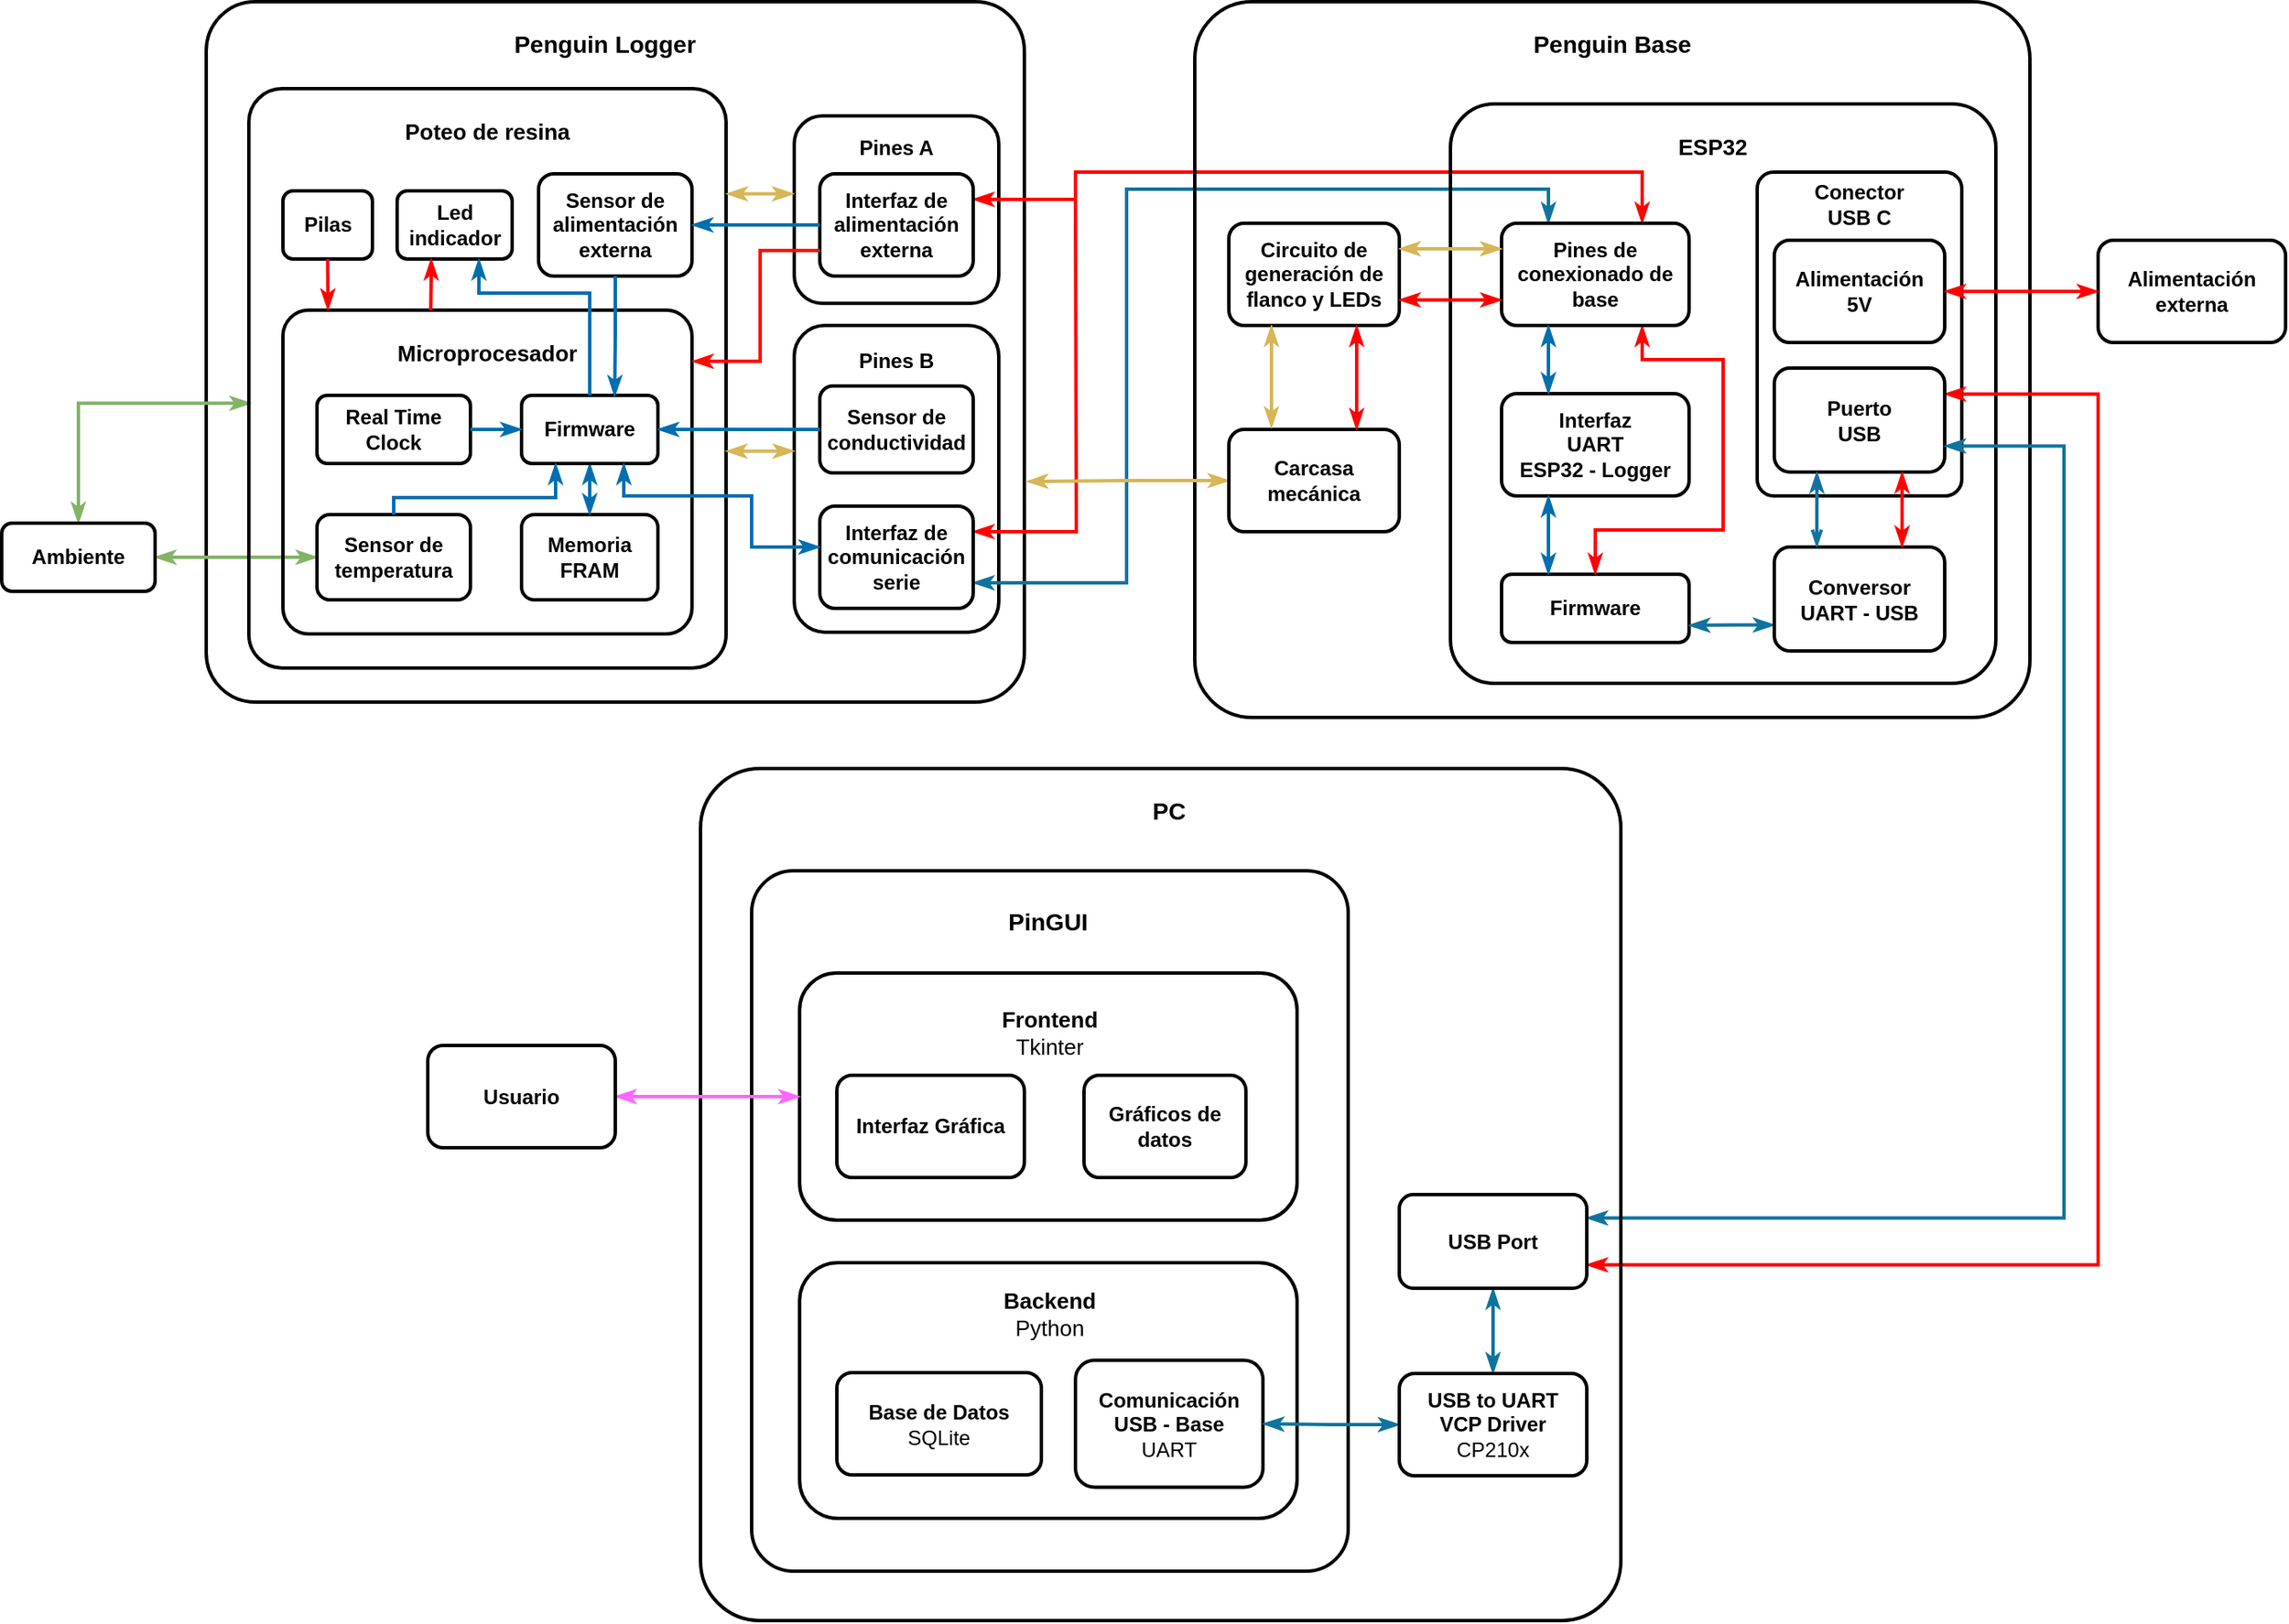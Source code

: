 <mxfile version="22.0.2" type="device">
  <diagram name="Page-1" id="HSDrtA4u5hBo2z6ZAdqC">
    <mxGraphModel dx="1500" dy="774" grid="1" gridSize="10" guides="1" tooltips="1" connect="1" arrows="1" fold="1" page="1" pageScale="1" pageWidth="827" pageHeight="1169" math="0" shadow="0">
      <root>
        <mxCell id="0" />
        <mxCell id="1" parent="0" />
        <mxCell id="wjzpxgiNpIkZOhdxWT5r-30" value="" style="rounded=1;whiteSpace=wrap;html=1;arcSize=7;strokeWidth=2;fillColor=none;" parent="1" vertex="1">
          <mxGeometry x="180" y="330" width="480" height="411" as="geometry" />
        </mxCell>
        <mxCell id="wjzpxgiNpIkZOhdxWT5r-123" value="" style="rounded=1;whiteSpace=wrap;html=1;fillColor=none;strokeWidth=2;" parent="1" vertex="1">
          <mxGeometry x="525" y="520" width="120" height="180" as="geometry" />
        </mxCell>
        <mxCell id="wjzpxgiNpIkZOhdxWT5r-121" value="" style="rounded=1;whiteSpace=wrap;html=1;fillColor=none;strokeWidth=2;" parent="1" vertex="1">
          <mxGeometry x="525" y="397" width="120" height="110" as="geometry" />
        </mxCell>
        <mxCell id="wjzpxgiNpIkZOhdxWT5r-120" style="edgeStyle=orthogonalEdgeStyle;rounded=0;orthogonalLoop=1;jettySize=auto;html=1;exitX=1;exitY=0.5;exitDx=0;exitDy=0;entryX=0;entryY=0.5;entryDx=0;entryDy=0;startArrow=classicThin;startFill=1;endArrow=classicThin;endFill=1;fillColor=#d5e8d4;gradientColor=#97d077;strokeColor=#82b366;strokeWidth=2;" parent="1" source="wjzpxgiNpIkZOhdxWT5r-119" target="wjzpxgiNpIkZOhdxWT5r-3" edge="1">
          <mxGeometry relative="1" as="geometry" />
        </mxCell>
        <mxCell id="wjzpxgiNpIkZOhdxWT5r-128" style="edgeStyle=orthogonalEdgeStyle;rounded=0;orthogonalLoop=1;jettySize=auto;html=1;exitX=0.5;exitY=0;exitDx=0;exitDy=0;entryX=0.004;entryY=0.543;entryDx=0;entryDy=0;entryPerimeter=0;fillColor=#d5e8d4;gradientColor=#97d077;strokeColor=#82b366;startArrow=classicThin;startFill=1;endArrow=classicThin;endFill=1;strokeWidth=2;" parent="1" source="wjzpxgiNpIkZOhdxWT5r-119" target="wjzpxgiNpIkZOhdxWT5r-19" edge="1">
          <mxGeometry relative="1" as="geometry" />
        </mxCell>
        <mxCell id="wjzpxgiNpIkZOhdxWT5r-119" value="&lt;b&gt;Ambiente&lt;/b&gt;" style="rounded=1;whiteSpace=wrap;html=1;strokeWidth=2;fillColor=none;" parent="1" vertex="1">
          <mxGeometry x="60" y="636" width="90" height="40" as="geometry" />
        </mxCell>
        <mxCell id="wjzpxgiNpIkZOhdxWT5r-31" value="Penguin Logger" style="text;html=1;strokeColor=none;fillColor=none;align=center;verticalAlign=middle;whiteSpace=wrap;rounded=0;fontSize=14;fontStyle=1" parent="1" vertex="1">
          <mxGeometry x="355" y="340" width="117.5" height="30" as="geometry" />
        </mxCell>
        <mxCell id="wjzpxgiNpIkZOhdxWT5r-7" value="Sensor de conductividad" style="rounded=1;whiteSpace=wrap;html=1;strokeWidth=2;fillColor=none;fontStyle=1" parent="1" vertex="1">
          <mxGeometry x="540" y="555.5" width="90" height="51" as="geometry" />
        </mxCell>
        <mxCell id="jRFfbKt7LwgTbRpsBP53-32" style="edgeStyle=orthogonalEdgeStyle;rounded=0;orthogonalLoop=1;jettySize=auto;html=1;exitX=1;exitY=0.25;exitDx=0;exitDy=0;entryX=0.75;entryY=0;entryDx=0;entryDy=0;startArrow=classicThin;startFill=1;endArrow=classicThin;endFill=1;strokeWidth=2;strokeColor=#ff0000;" edge="1" parent="1" source="wjzpxgiNpIkZOhdxWT5r-26" target="jRFfbKt7LwgTbRpsBP53-15">
          <mxGeometry relative="1" as="geometry">
            <Array as="points">
              <mxPoint x="690" y="446" />
              <mxPoint x="690" y="430" />
              <mxPoint x="1023" y="430" />
            </Array>
          </mxGeometry>
        </mxCell>
        <mxCell id="wjzpxgiNpIkZOhdxWT5r-26" value="Interfaz de alimentación externa" style="rounded=1;whiteSpace=wrap;html=1;strokeWidth=2;fillColor=none;fontStyle=1" parent="1" vertex="1">
          <mxGeometry x="540" y="431" width="90" height="60" as="geometry" />
        </mxCell>
        <mxCell id="wjzpxgiNpIkZOhdxWT5r-42" value="" style="group;strokeWidth=2;" parent="1" vertex="1" connectable="0">
          <mxGeometry x="205" y="381" width="280" height="340" as="geometry" />
        </mxCell>
        <mxCell id="wjzpxgiNpIkZOhdxWT5r-19" value="" style="rounded=1;whiteSpace=wrap;html=1;arcSize=7;fillColor=none;strokeWidth=2;" parent="wjzpxgiNpIkZOhdxWT5r-42" vertex="1">
          <mxGeometry width="280" height="340" as="geometry" />
        </mxCell>
        <mxCell id="wjzpxgiNpIkZOhdxWT5r-12" value="Pilas" style="rounded=1;whiteSpace=wrap;html=1;strokeWidth=2;fillColor=none;fontStyle=1" parent="wjzpxgiNpIkZOhdxWT5r-42" vertex="1">
          <mxGeometry x="20" y="60" width="52.5" height="40" as="geometry" />
        </mxCell>
        <mxCell id="wjzpxgiNpIkZOhdxWT5r-13" value="Sensor de alimentación externa" style="rounded=1;whiteSpace=wrap;html=1;strokeWidth=2;fillColor=none;fontStyle=1" parent="wjzpxgiNpIkZOhdxWT5r-42" vertex="1">
          <mxGeometry x="170" y="50" width="90" height="60" as="geometry" />
        </mxCell>
        <mxCell id="wjzpxgiNpIkZOhdxWT5r-32" value="" style="group" parent="wjzpxgiNpIkZOhdxWT5r-42" vertex="1" connectable="0">
          <mxGeometry x="20" y="130" width="240" height="190" as="geometry" />
        </mxCell>
        <mxCell id="wjzpxgiNpIkZOhdxWT5r-1" value="" style="rounded=1;whiteSpace=wrap;html=1;arcSize=8;fillColor=none;strokeWidth=2;" parent="wjzpxgiNpIkZOhdxWT5r-32" vertex="1">
          <mxGeometry width="240" height="190" as="geometry" />
        </mxCell>
        <mxCell id="wjzpxgiNpIkZOhdxWT5r-2" value="Memoria&lt;br&gt;FRAM" style="rounded=1;whiteSpace=wrap;html=1;fillColor=none;strokeWidth=2;fontStyle=1" parent="wjzpxgiNpIkZOhdxWT5r-32" vertex="1">
          <mxGeometry x="140" y="120" width="80" height="50" as="geometry" />
        </mxCell>
        <mxCell id="wjzpxgiNpIkZOhdxWT5r-3" value="Sensor de temperatura" style="rounded=1;whiteSpace=wrap;html=1;fillColor=none;strokeWidth=2;fontStyle=1" parent="wjzpxgiNpIkZOhdxWT5r-32" vertex="1">
          <mxGeometry x="20" y="120" width="90" height="50" as="geometry" />
        </mxCell>
        <mxCell id="wjzpxgiNpIkZOhdxWT5r-4" value="Real Time&lt;br&gt;Clock" style="rounded=1;whiteSpace=wrap;html=1;fillColor=none;strokeWidth=2;fontStyle=1" parent="wjzpxgiNpIkZOhdxWT5r-32" vertex="1">
          <mxGeometry x="20" y="50" width="90" height="40" as="geometry" />
        </mxCell>
        <mxCell id="wjzpxgiNpIkZOhdxWT5r-5" value="Microprocesador" style="text;html=1;strokeColor=none;fillColor=none;align=center;verticalAlign=middle;whiteSpace=wrap;rounded=0;fontSize=13;fontStyle=1" parent="wjzpxgiNpIkZOhdxWT5r-32" vertex="1">
          <mxGeometry x="60" y="10" width="120" height="30" as="geometry" />
        </mxCell>
        <mxCell id="wjzpxgiNpIkZOhdxWT5r-8" style="edgeStyle=orthogonalEdgeStyle;rounded=0;orthogonalLoop=1;jettySize=auto;html=1;exitX=0.5;exitY=1;exitDx=0;exitDy=0;entryX=0.5;entryY=0;entryDx=0;entryDy=0;startArrow=classicThin;startFill=1;endArrow=classicThin;endFill=1;fillColor=#1ba1e2;strokeColor=#006EAF;strokeWidth=2;" parent="wjzpxgiNpIkZOhdxWT5r-32" source="wjzpxgiNpIkZOhdxWT5r-6" target="wjzpxgiNpIkZOhdxWT5r-2" edge="1">
          <mxGeometry relative="1" as="geometry">
            <Array as="points">
              <mxPoint x="180" y="110" />
              <mxPoint x="180" y="110" />
            </Array>
          </mxGeometry>
        </mxCell>
        <mxCell id="wjzpxgiNpIkZOhdxWT5r-6" value="Firmware" style="rounded=1;whiteSpace=wrap;html=1;fillColor=none;strokeWidth=2;fontStyle=1" parent="wjzpxgiNpIkZOhdxWT5r-32" vertex="1">
          <mxGeometry x="140" y="50" width="80" height="40" as="geometry" />
        </mxCell>
        <mxCell id="wjzpxgiNpIkZOhdxWT5r-9" style="edgeStyle=orthogonalEdgeStyle;rounded=0;orthogonalLoop=1;jettySize=auto;html=1;exitX=0.5;exitY=0;exitDx=0;exitDy=0;entryX=0.25;entryY=1;entryDx=0;entryDy=0;fillColor=#1ba1e2;strokeColor=#006EAF;endArrow=classicThin;endFill=1;strokeWidth=2;" parent="wjzpxgiNpIkZOhdxWT5r-32" source="wjzpxgiNpIkZOhdxWT5r-3" target="wjzpxgiNpIkZOhdxWT5r-6" edge="1">
          <mxGeometry relative="1" as="geometry">
            <Array as="points">
              <mxPoint x="65" y="110" />
              <mxPoint x="160" y="110" />
            </Array>
          </mxGeometry>
        </mxCell>
        <mxCell id="wjzpxgiNpIkZOhdxWT5r-10" style="edgeStyle=orthogonalEdgeStyle;rounded=0;orthogonalLoop=1;jettySize=auto;html=1;exitX=1;exitY=0.5;exitDx=0;exitDy=0;entryX=0;entryY=0.5;entryDx=0;entryDy=0;fillColor=#1ba1e2;strokeColor=#006EAF;endArrow=classicThin;endFill=1;strokeWidth=2;" parent="wjzpxgiNpIkZOhdxWT5r-32" source="wjzpxgiNpIkZOhdxWT5r-4" target="wjzpxgiNpIkZOhdxWT5r-6" edge="1">
          <mxGeometry relative="1" as="geometry" />
        </mxCell>
        <mxCell id="wjzpxgiNpIkZOhdxWT5r-17" style="edgeStyle=orthogonalEdgeStyle;rounded=0;orthogonalLoop=1;jettySize=auto;html=1;exitX=0.5;exitY=1;exitDx=0;exitDy=0;strokeColor=#ff0000;entryX=0.11;entryY=-0.001;entryDx=0;entryDy=0;entryPerimeter=0;endArrow=classicThin;endFill=1;strokeWidth=2;" parent="wjzpxgiNpIkZOhdxWT5r-42" source="wjzpxgiNpIkZOhdxWT5r-12" target="wjzpxgiNpIkZOhdxWT5r-1" edge="1">
          <mxGeometry relative="1" as="geometry">
            <mxPoint x="59" y="130" as="targetPoint" />
            <Array as="points" />
          </mxGeometry>
        </mxCell>
        <mxCell id="wjzpxgiNpIkZOhdxWT5r-15" style="edgeStyle=orthogonalEdgeStyle;rounded=0;orthogonalLoop=1;jettySize=auto;html=1;exitX=0.5;exitY=1;exitDx=0;exitDy=0;entryX=0.683;entryY=0.015;entryDx=0;entryDy=0;strokeColor=#006EAF;fillColor=#1ba1e2;entryPerimeter=0;endArrow=classicThin;endFill=1;strokeWidth=2;" parent="wjzpxgiNpIkZOhdxWT5r-42" source="wjzpxgiNpIkZOhdxWT5r-13" target="wjzpxgiNpIkZOhdxWT5r-6" edge="1">
          <mxGeometry relative="1" as="geometry" />
        </mxCell>
        <mxCell id="wjzpxgiNpIkZOhdxWT5r-21" value="Poteo de resina" style="text;html=1;strokeColor=none;fillColor=none;align=center;verticalAlign=middle;whiteSpace=wrap;rounded=0;fontSize=13;fontStyle=1" parent="wjzpxgiNpIkZOhdxWT5r-42" vertex="1">
          <mxGeometry x="86.25" y="10" width="107.5" height="30" as="geometry" />
        </mxCell>
        <mxCell id="wjzpxgiNpIkZOhdxWT5r-36" value="Led indicador" style="rounded=1;whiteSpace=wrap;html=1;strokeWidth=2;fillColor=none;fontStyle=1" parent="wjzpxgiNpIkZOhdxWT5r-42" vertex="1">
          <mxGeometry x="87" y="60" width="67.5" height="40" as="geometry" />
        </mxCell>
        <mxCell id="wjzpxgiNpIkZOhdxWT5r-39" style="edgeStyle=orthogonalEdgeStyle;rounded=0;orthogonalLoop=1;jettySize=auto;html=1;startArrow=classicThin;startFill=1;endArrow=none;endFill=0;fillColor=#1ba1e2;strokeColor=#ff0000;strokeWidth=2;" parent="wjzpxgiNpIkZOhdxWT5r-42" edge="1">
          <mxGeometry relative="1" as="geometry">
            <mxPoint x="106.714" y="130" as="targetPoint" />
            <mxPoint x="107" y="100" as="sourcePoint" />
            <Array as="points">
              <mxPoint x="107" y="110" />
            </Array>
          </mxGeometry>
        </mxCell>
        <mxCell id="wjzpxgiNpIkZOhdxWT5r-38" style="edgeStyle=orthogonalEdgeStyle;rounded=0;orthogonalLoop=1;jettySize=auto;html=1;exitX=0.5;exitY=0;exitDx=0;exitDy=0;fillColor=#1ba1e2;strokeColor=#006EAF;endArrow=classicThin;endFill=1;strokeWidth=2;" parent="wjzpxgiNpIkZOhdxWT5r-42" source="wjzpxgiNpIkZOhdxWT5r-6" edge="1">
          <mxGeometry relative="1" as="geometry">
            <mxPoint x="135" y="100" as="targetPoint" />
            <Array as="points">
              <mxPoint x="200" y="120" />
              <mxPoint x="135" y="120" />
            </Array>
          </mxGeometry>
        </mxCell>
        <mxCell id="wjzpxgiNpIkZOhdxWT5r-27" style="edgeStyle=orthogonalEdgeStyle;rounded=0;orthogonalLoop=1;jettySize=auto;html=1;exitX=0;exitY=0.75;exitDx=0;exitDy=0;fillColor=#f8cecc;gradientColor=#ea6b66;strokeColor=#ff0800;entryX=1.001;entryY=0.158;entryDx=0;entryDy=0;entryPerimeter=0;endArrow=classicThin;endFill=1;strokeWidth=2;" parent="1" source="wjzpxgiNpIkZOhdxWT5r-26" target="wjzpxgiNpIkZOhdxWT5r-1" edge="1">
          <mxGeometry relative="1" as="geometry">
            <mxPoint x="485" y="481" as="targetPoint" />
            <Array as="points">
              <mxPoint x="505" y="476" />
              <mxPoint x="505" y="541" />
            </Array>
          </mxGeometry>
        </mxCell>
        <mxCell id="wjzpxgiNpIkZOhdxWT5r-11" style="edgeStyle=orthogonalEdgeStyle;rounded=0;orthogonalLoop=1;jettySize=auto;html=1;exitX=0;exitY=0.5;exitDx=0;exitDy=0;entryX=1;entryY=0.5;entryDx=0;entryDy=0;strokeColor=#006EAF;fillColor=#1ba1e2;endArrow=classicThin;endFill=1;strokeWidth=2;" parent="1" source="wjzpxgiNpIkZOhdxWT5r-7" target="wjzpxgiNpIkZOhdxWT5r-6" edge="1">
          <mxGeometry relative="1" as="geometry" />
        </mxCell>
        <mxCell id="wjzpxgiNpIkZOhdxWT5r-46" style="edgeStyle=orthogonalEdgeStyle;rounded=0;orthogonalLoop=1;jettySize=auto;html=1;exitX=0;exitY=0.5;exitDx=0;exitDy=0;entryX=1;entryY=0.5;entryDx=0;entryDy=0;strokeWidth=2;endArrow=classicThin;endFill=1;fillColor=#1ba1e2;strokeColor=#006EAF;" parent="1" source="wjzpxgiNpIkZOhdxWT5r-26" target="wjzpxgiNpIkZOhdxWT5r-13" edge="1">
          <mxGeometry relative="1" as="geometry" />
        </mxCell>
        <mxCell id="wjzpxgiNpIkZOhdxWT5r-29" style="edgeStyle=orthogonalEdgeStyle;rounded=0;orthogonalLoop=1;jettySize=auto;html=1;exitX=-0.004;exitY=0.416;exitDx=0;exitDy=0;fillColor=#fff2cc;strokeColor=#d6b656;endArrow=classicThin;endFill=1;startArrow=classicThin;startFill=1;gradientColor=#ffd966;entryX=1.001;entryY=0.191;entryDx=0;entryDy=0;entryPerimeter=0;strokeWidth=2;exitPerimeter=0;" parent="1" source="wjzpxgiNpIkZOhdxWT5r-121" edge="1">
          <mxGeometry relative="1" as="geometry">
            <mxPoint x="485.28" y="442.94" as="targetPoint" />
            <Array as="points" />
          </mxGeometry>
        </mxCell>
        <mxCell id="jRFfbKt7LwgTbRpsBP53-33" style="edgeStyle=orthogonalEdgeStyle;rounded=0;orthogonalLoop=1;jettySize=auto;html=1;exitX=1;exitY=0.75;exitDx=0;exitDy=0;entryX=0.25;entryY=0;entryDx=0;entryDy=0;endArrow=classicThin;endFill=1;startArrow=classicThin;startFill=1;fillColor=#b1ddf0;strokeColor=#10739e;strokeWidth=2;" edge="1" parent="1" source="wjzpxgiNpIkZOhdxWT5r-110" target="jRFfbKt7LwgTbRpsBP53-15">
          <mxGeometry relative="1" as="geometry">
            <Array as="points">
              <mxPoint x="720" y="671" />
              <mxPoint x="720" y="440" />
              <mxPoint x="967" y="440" />
            </Array>
          </mxGeometry>
        </mxCell>
        <mxCell id="jRFfbKt7LwgTbRpsBP53-34" style="edgeStyle=orthogonalEdgeStyle;rounded=0;orthogonalLoop=1;jettySize=auto;html=1;exitX=1;exitY=0.25;exitDx=0;exitDy=0;startArrow=classicThin;startFill=1;endArrow=none;endFill=0;strokeWidth=2;strokeColor=#ff0000;" edge="1" parent="1" source="wjzpxgiNpIkZOhdxWT5r-110">
          <mxGeometry relative="1" as="geometry">
            <mxPoint x="690.0" y="440" as="targetPoint" />
          </mxGeometry>
        </mxCell>
        <mxCell id="wjzpxgiNpIkZOhdxWT5r-110" value="Interfaz de comunicación serie" style="rounded=1;whiteSpace=wrap;html=1;strokeWidth=2;fillColor=none;fontStyle=1" parent="1" vertex="1">
          <mxGeometry x="540" y="626" width="90" height="60" as="geometry" />
        </mxCell>
        <mxCell id="wjzpxgiNpIkZOhdxWT5r-111" style="edgeStyle=orthogonalEdgeStyle;rounded=0;orthogonalLoop=1;jettySize=auto;html=1;entryX=0.75;entryY=1;entryDx=0;entryDy=0;endArrow=classicThin;endFill=1;startArrow=classicThin;startFill=1;fillColor=#1ba1e2;strokeColor=#006EAF;strokeWidth=2;" parent="1" target="wjzpxgiNpIkZOhdxWT5r-6" edge="1">
          <mxGeometry relative="1" as="geometry">
            <mxPoint x="540" y="650" as="sourcePoint" />
            <Array as="points">
              <mxPoint x="500" y="650" />
              <mxPoint x="500" y="620" />
              <mxPoint x="425" y="620" />
            </Array>
          </mxGeometry>
        </mxCell>
        <mxCell id="wjzpxgiNpIkZOhdxWT5r-122" value="&lt;b&gt;Pines A&lt;/b&gt;" style="text;html=1;strokeColor=none;fillColor=none;align=center;verticalAlign=middle;whiteSpace=wrap;rounded=0;" parent="1" vertex="1">
          <mxGeometry x="555" y="401" width="60" height="30" as="geometry" />
        </mxCell>
        <mxCell id="wjzpxgiNpIkZOhdxWT5r-24" style="edgeStyle=orthogonalEdgeStyle;rounded=0;orthogonalLoop=1;jettySize=auto;html=1;exitX=-0.001;exitY=0.41;exitDx=0;exitDy=0;fillColor=#fff2cc;strokeColor=#d6b656;endArrow=classicThin;endFill=1;startArrow=classicThin;startFill=1;gradientColor=#ffd966;strokeWidth=2;exitPerimeter=0;" parent="1" source="wjzpxgiNpIkZOhdxWT5r-123" edge="1">
          <mxGeometry relative="1" as="geometry">
            <mxPoint x="485" y="594" as="targetPoint" />
          </mxGeometry>
        </mxCell>
        <mxCell id="wjzpxgiNpIkZOhdxWT5r-124" value="&lt;b&gt;Pines B&lt;/b&gt;" style="text;html=1;strokeColor=none;fillColor=none;align=center;verticalAlign=middle;whiteSpace=wrap;rounded=0;" parent="1" vertex="1">
          <mxGeometry x="555" y="525.5" width="60" height="30" as="geometry" />
        </mxCell>
        <mxCell id="jRFfbKt7LwgTbRpsBP53-1" value="" style="rounded=1;whiteSpace=wrap;html=1;arcSize=8;fillColor=none;strokeWidth=2;strokeColor=#000000;" vertex="1" parent="1">
          <mxGeometry x="760" y="330" width="490" height="420" as="geometry" />
        </mxCell>
        <mxCell id="jRFfbKt7LwgTbRpsBP53-2" value="" style="rounded=1;whiteSpace=wrap;html=1;arcSize=8;fillColor=none;strokeWidth=2;" vertex="1" parent="1">
          <mxGeometry x="910" y="390" width="320" height="340" as="geometry" />
        </mxCell>
        <mxCell id="jRFfbKt7LwgTbRpsBP53-3" value="" style="rounded=1;whiteSpace=wrap;html=1;arcSize=8;fillColor=none;strokeWidth=2;" vertex="1" parent="1">
          <mxGeometry x="1090" y="430" width="120" height="190" as="geometry" />
        </mxCell>
        <mxCell id="jRFfbKt7LwgTbRpsBP53-4" style="edgeStyle=orthogonalEdgeStyle;rounded=0;orthogonalLoop=1;jettySize=auto;html=1;entryX=1;entryY=0.75;entryDx=0;entryDy=0;endArrow=classicThin;endFill=1;startArrow=classicThin;startFill=1;strokeWidth=2;fillColor=#fad9d5;strokeColor=#ff0000;exitX=1;exitY=0.25;exitDx=0;exitDy=0;" edge="1" parent="1" target="jRFfbKt7LwgTbRpsBP53-53" source="jRFfbKt7LwgTbRpsBP53-7">
          <mxGeometry relative="1" as="geometry">
            <mxPoint x="1200" y="590" as="sourcePoint" />
            <mxPoint x="1290" y="590" as="targetPoint" />
            <Array as="points">
              <mxPoint x="1290" y="560" />
              <mxPoint x="1290" y="1071" />
            </Array>
          </mxGeometry>
        </mxCell>
        <mxCell id="jRFfbKt7LwgTbRpsBP53-7" value="&lt;b&gt;Puerto&lt;br&gt;USB&lt;br&gt;&lt;/b&gt;" style="rounded=1;whiteSpace=wrap;html=1;fillColor=none;strokeWidth=2;" vertex="1" parent="1">
          <mxGeometry x="1100" y="545" width="100" height="61" as="geometry" />
        </mxCell>
        <mxCell id="jRFfbKt7LwgTbRpsBP53-8" value="&lt;b&gt;Interfaz&lt;br&gt;UART&lt;br&gt;ESP32 - Logger&lt;br&gt;&lt;/b&gt;" style="rounded=1;whiteSpace=wrap;html=1;fillColor=none;strokeWidth=2;" vertex="1" parent="1">
          <mxGeometry x="940" y="560" width="110" height="60" as="geometry" />
        </mxCell>
        <mxCell id="jRFfbKt7LwgTbRpsBP53-9" value="&lt;b&gt;Firmware&lt;/b&gt;" style="rounded=1;whiteSpace=wrap;html=1;fillColor=none;strokeWidth=2;" vertex="1" parent="1">
          <mxGeometry x="940" y="666" width="110" height="40" as="geometry" />
        </mxCell>
        <mxCell id="jRFfbKt7LwgTbRpsBP53-10" value="&lt;b&gt;Alimentación&lt;br&gt;5V&lt;br&gt;&lt;/b&gt;" style="rounded=1;whiteSpace=wrap;html=1;fillColor=none;strokeWidth=2;" vertex="1" parent="1">
          <mxGeometry x="1100" y="470" width="100" height="60" as="geometry" />
        </mxCell>
        <mxCell id="jRFfbKt7LwgTbRpsBP53-11" value="ESP32" style="text;html=1;strokeColor=none;fillColor=none;align=center;verticalAlign=middle;whiteSpace=wrap;rounded=0;fontStyle=1;fontSize=13;" vertex="1" parent="1">
          <mxGeometry x="1034" y="400" width="60" height="30" as="geometry" />
        </mxCell>
        <mxCell id="jRFfbKt7LwgTbRpsBP53-12" value="Alimentación externa" style="rounded=1;whiteSpace=wrap;html=1;fontStyle=1;fillColor=none;strokeWidth=2;" vertex="1" parent="1">
          <mxGeometry x="1290" y="470" width="110" height="60" as="geometry" />
        </mxCell>
        <mxCell id="jRFfbKt7LwgTbRpsBP53-13" value="" style="endArrow=classicThin;startArrow=classicThin;html=1;rounded=0;fillColor=#e51400;strokeColor=#ff0000;exitX=0;exitY=0.5;exitDx=0;exitDy=0;strokeWidth=2;startFill=1;endFill=1;entryX=1;entryY=0.5;entryDx=0;entryDy=0;" edge="1" parent="1" source="jRFfbKt7LwgTbRpsBP53-12" target="jRFfbKt7LwgTbRpsBP53-10">
          <mxGeometry width="50" height="50" relative="1" as="geometry">
            <mxPoint x="1200" y="469.66" as="sourcePoint" />
            <mxPoint x="1200" y="470" as="targetPoint" />
            <Array as="points" />
          </mxGeometry>
        </mxCell>
        <mxCell id="jRFfbKt7LwgTbRpsBP53-14" style="edgeStyle=orthogonalEdgeStyle;rounded=0;orthogonalLoop=1;jettySize=auto;html=1;exitX=0.75;exitY=1;exitDx=0;exitDy=0;entryX=0.5;entryY=0;entryDx=0;entryDy=0;startArrow=classicThin;startFill=1;endArrow=classicThin;endFill=1;strokeWidth=2;strokeColor=#FF0000;" edge="1" parent="1" source="jRFfbKt7LwgTbRpsBP53-15" target="jRFfbKt7LwgTbRpsBP53-9">
          <mxGeometry relative="1" as="geometry">
            <Array as="points">
              <mxPoint x="1023" y="540" />
              <mxPoint x="1070" y="540" />
              <mxPoint x="1070" y="640" />
              <mxPoint x="995" y="640" />
            </Array>
          </mxGeometry>
        </mxCell>
        <mxCell id="jRFfbKt7LwgTbRpsBP53-15" value="&lt;b&gt;Pines de conexionado de base&lt;br&gt;&lt;/b&gt;" style="rounded=1;whiteSpace=wrap;html=1;fillColor=none;strokeWidth=2;" vertex="1" parent="1">
          <mxGeometry x="940" y="460" width="110" height="60" as="geometry" />
        </mxCell>
        <mxCell id="jRFfbKt7LwgTbRpsBP53-16" value="&lt;font style=&quot;font-size: 14px;&quot;&gt;Penguin Base&lt;/font&gt;" style="text;html=1;strokeColor=none;fillColor=none;align=center;verticalAlign=middle;whiteSpace=wrap;rounded=0;fontStyle=1;fontSize=13;" vertex="1" parent="1">
          <mxGeometry x="950" y="340" width="110" height="30" as="geometry" />
        </mxCell>
        <mxCell id="jRFfbKt7LwgTbRpsBP53-17" value="&lt;b&gt;Circuito de generación de flanco y LEDs&lt;br&gt;&lt;/b&gt;" style="rounded=1;whiteSpace=wrap;html=1;fillColor=none;strokeWidth=2;" vertex="1" parent="1">
          <mxGeometry x="780" y="460" width="100" height="60" as="geometry" />
        </mxCell>
        <mxCell id="jRFfbKt7LwgTbRpsBP53-35" style="edgeStyle=orthogonalEdgeStyle;rounded=0;orthogonalLoop=1;jettySize=auto;html=1;exitX=0;exitY=0.5;exitDx=0;exitDy=0;entryX=1.003;entryY=0.685;entryDx=0;entryDy=0;entryPerimeter=0;startArrow=classicThin;startFill=1;endArrow=classicThin;endFill=1;fillColor=#fff2cc;strokeColor=#d6b656;strokeWidth=2;gradientColor=#ffd966;" edge="1" parent="1" source="jRFfbKt7LwgTbRpsBP53-18" target="wjzpxgiNpIkZOhdxWT5r-30">
          <mxGeometry relative="1" as="geometry">
            <mxPoint x="680" y="610" as="targetPoint" />
          </mxGeometry>
        </mxCell>
        <mxCell id="jRFfbKt7LwgTbRpsBP53-18" value="&lt;b&gt;Carcasa mecánica&lt;br&gt;&lt;/b&gt;" style="rounded=1;whiteSpace=wrap;html=1;fillColor=none;strokeWidth=2;" vertex="1" parent="1">
          <mxGeometry x="780" y="581" width="100" height="60" as="geometry" />
        </mxCell>
        <mxCell id="jRFfbKt7LwgTbRpsBP53-19" value="" style="endArrow=classicThin;startArrow=classicThin;html=1;rounded=0;fillColor=#e3c800;strokeColor=#d6b655;entryX=1;entryY=0.25;entryDx=0;entryDy=0;strokeWidth=2;exitX=0;exitY=0.25;exitDx=0;exitDy=0;edgeStyle=orthogonalEdgeStyle;startFill=1;endFill=1;" edge="1" parent="1" source="jRFfbKt7LwgTbRpsBP53-15" target="jRFfbKt7LwgTbRpsBP53-17">
          <mxGeometry width="50" height="50" relative="1" as="geometry">
            <mxPoint x="930" y="475" as="sourcePoint" />
            <mxPoint x="949" y="590" as="targetPoint" />
          </mxGeometry>
        </mxCell>
        <mxCell id="jRFfbKt7LwgTbRpsBP53-20" value="" style="endArrow=classicThin;startArrow=classicThin;html=1;rounded=0;fillColor=#e51400;strokeColor=#ff0000;strokeWidth=2;entryX=0.75;entryY=0;entryDx=0;entryDy=0;startFill=1;endFill=1;" edge="1" parent="1" target="jRFfbKt7LwgTbRpsBP53-18">
          <mxGeometry width="50" height="50" relative="1" as="geometry">
            <mxPoint x="855" y="520" as="sourcePoint" />
            <mxPoint x="1190" y="395" as="targetPoint" />
            <Array as="points" />
          </mxGeometry>
        </mxCell>
        <mxCell id="jRFfbKt7LwgTbRpsBP53-21" value="" style="endArrow=classicThin;startArrow=classicThin;html=1;rounded=0;fillColor=#e3c800;strokeColor=#d6b655;entryX=0.25;entryY=1;entryDx=0;entryDy=0;strokeWidth=2;startFill=1;endFill=1;" edge="1" parent="1" target="jRFfbKt7LwgTbRpsBP53-17">
          <mxGeometry width="50" height="50" relative="1" as="geometry">
            <mxPoint x="805" y="580" as="sourcePoint" />
            <mxPoint x="890" y="525" as="targetPoint" />
            <Array as="points" />
          </mxGeometry>
        </mxCell>
        <mxCell id="jRFfbKt7LwgTbRpsBP53-22" value="" style="endArrow=classicThin;startArrow=classicThin;html=1;rounded=0;entryX=0.25;entryY=0;entryDx=0;entryDy=0;exitX=0.25;exitY=1;exitDx=0;exitDy=0;fillColor=#dae8fc;strokeColor=#006eaf;strokeWidth=2;edgeStyle=orthogonalEdgeStyle;endFill=1;startFill=1;" edge="1" parent="1" source="jRFfbKt7LwgTbRpsBP53-15" target="jRFfbKt7LwgTbRpsBP53-8">
          <mxGeometry width="50" height="50" relative="1" as="geometry">
            <mxPoint x="1120" y="545" as="sourcePoint" />
            <mxPoint x="1019" y="510" as="targetPoint" />
          </mxGeometry>
        </mxCell>
        <mxCell id="jRFfbKt7LwgTbRpsBP53-23" value="" style="endArrow=classicThin;startArrow=classicThin;html=1;rounded=0;fillColor=#e51400;strokeColor=#ff0000;strokeWidth=2;entryX=0;entryY=0.75;entryDx=0;entryDy=0;exitX=1;exitY=0.75;exitDx=0;exitDy=0;startFill=1;endFill=1;" edge="1" parent="1" source="jRFfbKt7LwgTbRpsBP53-17" target="jRFfbKt7LwgTbRpsBP53-15">
          <mxGeometry width="50" height="50" relative="1" as="geometry">
            <mxPoint x="840" y="470" as="sourcePoint" />
            <mxPoint x="930" y="505" as="targetPoint" />
            <Array as="points" />
          </mxGeometry>
        </mxCell>
        <mxCell id="jRFfbKt7LwgTbRpsBP53-24" value="&lt;b&gt;Conector USB C&lt;/b&gt;" style="text;html=1;strokeColor=none;fillColor=none;align=center;verticalAlign=middle;whiteSpace=wrap;rounded=0;" vertex="1" parent="1">
          <mxGeometry x="1120" y="434" width="60" height="30" as="geometry" />
        </mxCell>
        <mxCell id="jRFfbKt7LwgTbRpsBP53-25" value="" style="endArrow=classicThin;startArrow=classicThin;html=1;rounded=0;entryX=0.25;entryY=0;entryDx=0;entryDy=0;exitX=0.25;exitY=1;exitDx=0;exitDy=0;fillColor=#dae8fc;strokeColor=#006eaf;strokeWidth=2;edgeStyle=orthogonalEdgeStyle;startFill=1;endFill=1;" edge="1" parent="1" source="jRFfbKt7LwgTbRpsBP53-8" target="jRFfbKt7LwgTbRpsBP53-9">
          <mxGeometry width="50" height="50" relative="1" as="geometry">
            <mxPoint x="978" y="530" as="sourcePoint" />
            <mxPoint x="978" y="570" as="targetPoint" />
          </mxGeometry>
        </mxCell>
        <mxCell id="jRFfbKt7LwgTbRpsBP53-26" style="edgeStyle=orthogonalEdgeStyle;rounded=0;orthogonalLoop=1;jettySize=auto;html=1;exitX=1;exitY=0.25;exitDx=0;exitDy=0;entryX=1;entryY=0.75;entryDx=0;entryDy=0;startArrow=classicThin;startFill=1;endArrow=classicThin;endFill=1;strokeWidth=2;strokeColor=#10739e;fillColor=#b1ddf0;" edge="1" parent="1" source="jRFfbKt7LwgTbRpsBP53-53" target="jRFfbKt7LwgTbRpsBP53-7">
          <mxGeometry relative="1" as="geometry">
            <mxPoint x="1290" y="560" as="sourcePoint" />
            <Array as="points">
              <mxPoint x="1270" y="1044" />
              <mxPoint x="1270" y="591" />
            </Array>
          </mxGeometry>
        </mxCell>
        <mxCell id="jRFfbKt7LwgTbRpsBP53-28" style="edgeStyle=orthogonalEdgeStyle;rounded=0;orthogonalLoop=1;jettySize=auto;html=1;exitX=0;exitY=0.75;exitDx=0;exitDy=0;entryX=1;entryY=0.75;entryDx=0;entryDy=0;endArrow=classicThin;endFill=1;startArrow=classicThin;startFill=1;strokeWidth=2;fillColor=#b1ddf0;strokeColor=#10739e;" edge="1" parent="1" source="jRFfbKt7LwgTbRpsBP53-29" target="jRFfbKt7LwgTbRpsBP53-9">
          <mxGeometry relative="1" as="geometry" />
        </mxCell>
        <mxCell id="jRFfbKt7LwgTbRpsBP53-29" value="&lt;b&gt;Conversor&lt;br&gt;UART&amp;nbsp;- USB&lt;br&gt;&lt;/b&gt;" style="rounded=1;whiteSpace=wrap;html=1;fillColor=none;strokeWidth=2;" vertex="1" parent="1">
          <mxGeometry x="1100" y="650" width="100" height="61" as="geometry" />
        </mxCell>
        <mxCell id="jRFfbKt7LwgTbRpsBP53-5" style="edgeStyle=orthogonalEdgeStyle;rounded=0;orthogonalLoop=1;jettySize=auto;html=1;exitX=0.25;exitY=1;exitDx=0;exitDy=0;entryX=0.25;entryY=0;entryDx=0;entryDy=0;startArrow=classicThin;startFill=1;endArrow=openThin;endFill=0;fillColor=#b1ddf0;strokeColor=#10739e;strokeWidth=2;" edge="1" parent="1" source="jRFfbKt7LwgTbRpsBP53-7" target="jRFfbKt7LwgTbRpsBP53-29">
          <mxGeometry relative="1" as="geometry" />
        </mxCell>
        <mxCell id="jRFfbKt7LwgTbRpsBP53-6" style="edgeStyle=orthogonalEdgeStyle;rounded=0;orthogonalLoop=1;jettySize=auto;html=1;exitX=0.75;exitY=1;exitDx=0;exitDy=0;entryX=0.75;entryY=0;entryDx=0;entryDy=0;startArrow=classicThin;startFill=1;endArrow=classicThin;endFill=1;strokeWidth=2;strokeColor=#ff0000;" edge="1" parent="1" source="jRFfbKt7LwgTbRpsBP53-7" target="jRFfbKt7LwgTbRpsBP53-29">
          <mxGeometry relative="1" as="geometry" />
        </mxCell>
        <mxCell id="jRFfbKt7LwgTbRpsBP53-36" value="" style="rounded=1;whiteSpace=wrap;html=1;arcSize=7;strokeWidth=2;fillColor=none;" vertex="1" parent="1">
          <mxGeometry x="470" y="780" width="540" height="500" as="geometry" />
        </mxCell>
        <mxCell id="jRFfbKt7LwgTbRpsBP53-37" value="" style="rounded=1;whiteSpace=wrap;html=1;arcSize=7;strokeWidth=2;fillColor=none;" vertex="1" parent="1">
          <mxGeometry x="500" y="840" width="350" height="411" as="geometry" />
        </mxCell>
        <mxCell id="jRFfbKt7LwgTbRpsBP53-38" value="" style="rounded=1;whiteSpace=wrap;html=1;fontStyle=0;fillColor=none;strokeWidth=2;" vertex="1" parent="1">
          <mxGeometry x="528.13" y="1070" width="291.87" height="150" as="geometry" />
        </mxCell>
        <mxCell id="jRFfbKt7LwgTbRpsBP53-39" value="&lt;b&gt;Base de Datos&lt;/b&gt;&lt;br&gt;SQLite" style="rounded=1;whiteSpace=wrap;html=1;strokeWidth=2;fillColor=none;" vertex="1" parent="1">
          <mxGeometry x="550" y="1134.5" width="120" height="60" as="geometry" />
        </mxCell>
        <mxCell id="jRFfbKt7LwgTbRpsBP53-40" value="Comunicación USB - Base&lt;br&gt;&lt;span style=&quot;font-weight: normal;&quot;&gt;UART&lt;/span&gt;" style="rounded=1;whiteSpace=wrap;html=1;fillColor=none;strokeWidth=2;fontStyle=1" vertex="1" parent="1">
          <mxGeometry x="690" y="1127.25" width="110" height="74.5" as="geometry" />
        </mxCell>
        <mxCell id="jRFfbKt7LwgTbRpsBP53-41" value="&lt;font style=&quot;font-size: 13px;&quot;&gt;&lt;b&gt;Backend&lt;/b&gt;&lt;br&gt;Python&lt;br&gt;&lt;/font&gt;" style="text;html=1;strokeColor=none;fillColor=none;align=center;verticalAlign=middle;whiteSpace=wrap;rounded=0;" vertex="1" parent="1">
          <mxGeometry x="645" y="1085" width="60" height="30" as="geometry" />
        </mxCell>
        <mxCell id="jRFfbKt7LwgTbRpsBP53-42" value="" style="group" vertex="1" connectable="0" parent="1">
          <mxGeometry x="528.13" y="880" width="291.87" height="145" as="geometry" />
        </mxCell>
        <mxCell id="jRFfbKt7LwgTbRpsBP53-43" value="" style="group" vertex="1" connectable="0" parent="jRFfbKt7LwgTbRpsBP53-42">
          <mxGeometry y="20" width="291.87" height="145" as="geometry" />
        </mxCell>
        <mxCell id="jRFfbKt7LwgTbRpsBP53-44" value="" style="rounded=1;whiteSpace=wrap;html=1;fillColor=none;strokeWidth=2;" vertex="1" parent="jRFfbKt7LwgTbRpsBP53-43">
          <mxGeometry width="291.87" height="145" as="geometry" />
        </mxCell>
        <mxCell id="jRFfbKt7LwgTbRpsBP53-45" value="&lt;b&gt;Interfaz Gráfica&lt;/b&gt;" style="rounded=1;whiteSpace=wrap;html=1;fillColor=none;strokeWidth=2;" vertex="1" parent="jRFfbKt7LwgTbRpsBP53-43">
          <mxGeometry x="21.87" y="60" width="110" height="60" as="geometry" />
        </mxCell>
        <mxCell id="jRFfbKt7LwgTbRpsBP53-46" value="&lt;font style=&quot;font-size: 13px;&quot;&gt;&lt;b&gt;Frontend&lt;/b&gt;&lt;br&gt;Tkinter&lt;br&gt;&lt;/font&gt;" style="text;html=1;strokeColor=none;fillColor=none;align=center;verticalAlign=middle;whiteSpace=wrap;rounded=0;" vertex="1" parent="jRFfbKt7LwgTbRpsBP53-43">
          <mxGeometry x="116.87" y="20" width="60" height="30" as="geometry" />
        </mxCell>
        <mxCell id="jRFfbKt7LwgTbRpsBP53-47" value="&lt;b&gt;Gráficos de datos&lt;/b&gt;" style="rounded=1;whiteSpace=wrap;html=1;fillColor=none;strokeWidth=2;" vertex="1" parent="jRFfbKt7LwgTbRpsBP53-43">
          <mxGeometry x="166.87" y="60" width="95" height="60" as="geometry" />
        </mxCell>
        <mxCell id="jRFfbKt7LwgTbRpsBP53-48" value="PinGUI" style="text;html=1;strokeColor=none;fillColor=none;align=center;verticalAlign=middle;whiteSpace=wrap;rounded=0;fontStyle=1;fontSize=14;" vertex="1" parent="1">
          <mxGeometry x="644.07" y="855" width="60" height="30" as="geometry" />
        </mxCell>
        <mxCell id="jRFfbKt7LwgTbRpsBP53-49" style="edgeStyle=orthogonalEdgeStyle;rounded=0;orthogonalLoop=1;jettySize=auto;html=1;exitX=0;exitY=0.5;exitDx=0;exitDy=0;startArrow=classicThin;startFill=1;endArrow=classicThin;endFill=1;fillColor=#b1ddf0;strokeColor=#10739e;strokeWidth=2;" edge="1" parent="1" source="jRFfbKt7LwgTbRpsBP53-51" target="jRFfbKt7LwgTbRpsBP53-40">
          <mxGeometry relative="1" as="geometry" />
        </mxCell>
        <mxCell id="jRFfbKt7LwgTbRpsBP53-50" style="edgeStyle=orthogonalEdgeStyle;rounded=0;orthogonalLoop=1;jettySize=auto;html=1;exitX=0.5;exitY=0;exitDx=0;exitDy=0;entryX=0.5;entryY=1;entryDx=0;entryDy=0;fillColor=#b1ddf0;strokeColor=#10739e;strokeWidth=2;endArrow=classicThin;endFill=1;startArrow=classicThin;startFill=1;" edge="1" parent="1" source="jRFfbKt7LwgTbRpsBP53-51" target="jRFfbKt7LwgTbRpsBP53-53">
          <mxGeometry relative="1" as="geometry" />
        </mxCell>
        <mxCell id="jRFfbKt7LwgTbRpsBP53-51" value="&lt;b&gt;USB to UART &lt;br&gt;VCP Driver&lt;/b&gt;&lt;br&gt;CP210x" style="rounded=1;whiteSpace=wrap;html=1;strokeWidth=2;fillColor=none;" vertex="1" parent="1">
          <mxGeometry x="880" y="1135" width="110" height="60" as="geometry" />
        </mxCell>
        <mxCell id="jRFfbKt7LwgTbRpsBP53-52" value="PC" style="text;html=1;strokeColor=none;fillColor=none;align=center;verticalAlign=middle;whiteSpace=wrap;rounded=0;fontStyle=1;fontSize=14;" vertex="1" parent="1">
          <mxGeometry x="715" y="790" width="60" height="30" as="geometry" />
        </mxCell>
        <mxCell id="jRFfbKt7LwgTbRpsBP53-53" value="&lt;b&gt;USB Port&lt;/b&gt;" style="rounded=1;whiteSpace=wrap;html=1;strokeWidth=2;fillColor=none;" vertex="1" parent="1">
          <mxGeometry x="880" y="1030" width="110" height="55" as="geometry" />
        </mxCell>
        <mxCell id="jRFfbKt7LwgTbRpsBP53-58" style="edgeStyle=orthogonalEdgeStyle;rounded=0;orthogonalLoop=1;jettySize=auto;html=1;exitX=1;exitY=0.5;exitDx=0;exitDy=0;entryX=0;entryY=0.5;entryDx=0;entryDy=0;startArrow=classicThin;startFill=1;endArrow=classicThin;endFill=1;strokeColor=#ff66ff;strokeWidth=2;" edge="1" parent="1" source="jRFfbKt7LwgTbRpsBP53-57" target="jRFfbKt7LwgTbRpsBP53-44">
          <mxGeometry relative="1" as="geometry" />
        </mxCell>
        <mxCell id="jRFfbKt7LwgTbRpsBP53-57" value="Usuario" style="rounded=1;whiteSpace=wrap;html=1;fontStyle=1;strokeWidth=2;" vertex="1" parent="1">
          <mxGeometry x="310" y="942.5" width="110" height="60" as="geometry" />
        </mxCell>
      </root>
    </mxGraphModel>
  </diagram>
</mxfile>

